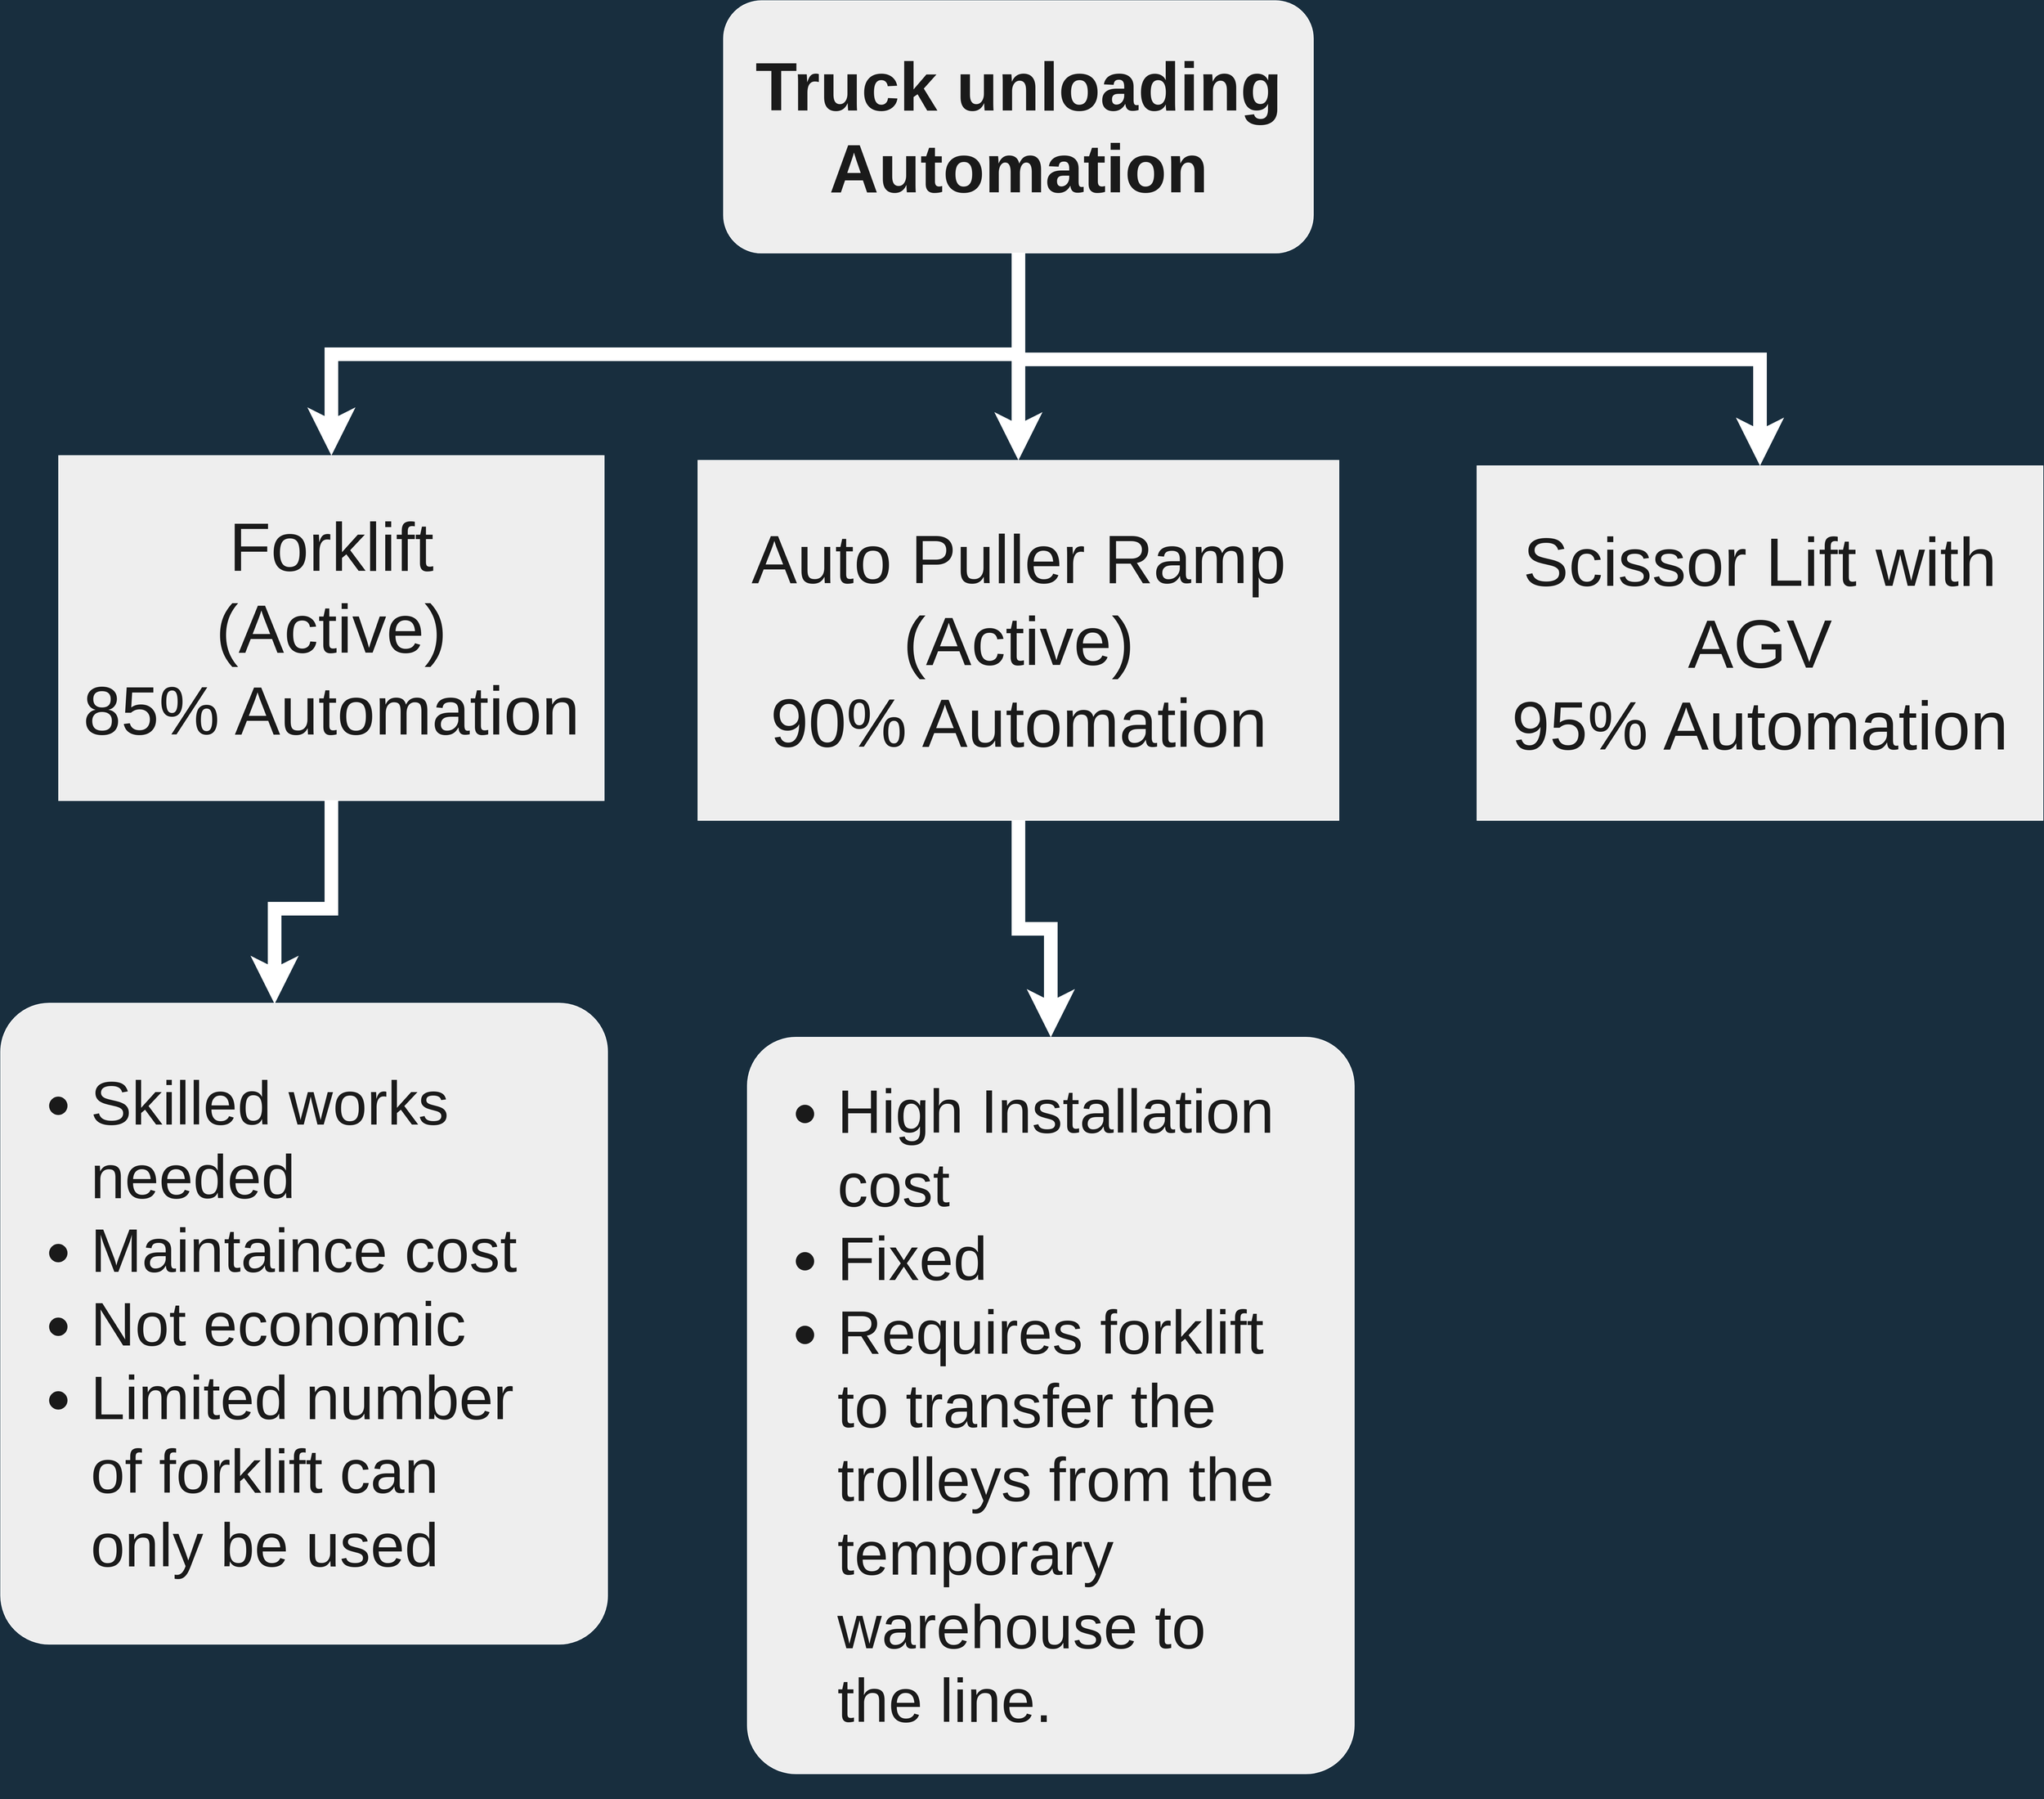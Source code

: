 <mxfile version="20.1.4" type="github">
  <diagram id="8219tJQhiwcL8MTEZduW" name="Page-1">
    <mxGraphModel dx="5213" dy="3147" grid="1" gridSize="10" guides="1" tooltips="1" connect="1" arrows="1" fold="1" page="1" pageScale="1" pageWidth="3300" pageHeight="2339" background="#182E3E" math="0" shadow="0">
      <root>
        <mxCell id="0" />
        <mxCell id="1" parent="0" />
        <mxCell id="VolwqzmVTqNwFb93vZqx-7" style="edgeStyle=orthogonalEdgeStyle;rounded=0;orthogonalLoop=1;jettySize=auto;html=1;exitX=0.5;exitY=1;exitDx=0;exitDy=0;entryX=0.5;entryY=0;entryDx=0;entryDy=0;fontSize=100;strokeWidth=20;labelBackgroundColor=#182E3E;strokeColor=#FFFFFF;fontColor=#FFFFFF;" edge="1" parent="1" source="VolwqzmVTqNwFb93vZqx-1" target="VolwqzmVTqNwFb93vZqx-3">
          <mxGeometry relative="1" as="geometry" />
        </mxCell>
        <mxCell id="VolwqzmVTqNwFb93vZqx-9" style="edgeStyle=orthogonalEdgeStyle;rounded=0;orthogonalLoop=1;jettySize=auto;html=1;exitX=0.5;exitY=1;exitDx=0;exitDy=0;entryX=0.5;entryY=0;entryDx=0;entryDy=0;fontSize=100;strokeWidth=20;labelBackgroundColor=#182E3E;strokeColor=#FFFFFF;fontColor=#FFFFFF;" edge="1" parent="1" source="VolwqzmVTqNwFb93vZqx-1" target="VolwqzmVTqNwFb93vZqx-4">
          <mxGeometry relative="1" as="geometry" />
        </mxCell>
        <mxCell id="VolwqzmVTqNwFb93vZqx-10" style="edgeStyle=orthogonalEdgeStyle;rounded=0;orthogonalLoop=1;jettySize=auto;html=1;exitX=0.5;exitY=1;exitDx=0;exitDy=0;entryX=0.5;entryY=0;entryDx=0;entryDy=0;fontSize=100;strokeWidth=20;labelBackgroundColor=#182E3E;strokeColor=#FFFFFF;fontColor=#FFFFFF;" edge="1" parent="1" source="VolwqzmVTqNwFb93vZqx-1" target="VolwqzmVTqNwFb93vZqx-5">
          <mxGeometry relative="1" as="geometry" />
        </mxCell>
        <mxCell id="VolwqzmVTqNwFb93vZqx-1" value="" style="rounded=1;whiteSpace=wrap;html=1;fillColor=#EEEEEE;strokeColor=#FFFFFF;fontColor=#1A1A1A;" vertex="1" parent="1">
          <mxGeometry x="1170" y="440" width="865" height="370" as="geometry" />
        </mxCell>
        <mxCell id="VolwqzmVTqNwFb93vZqx-2" value="&lt;font style=&quot;font-size: 100px;&quot;&gt;&lt;b&gt;Truck unloading Automation&lt;/b&gt;&lt;/font&gt;" style="text;html=1;strokeColor=none;fillColor=none;align=center;verticalAlign=middle;whiteSpace=wrap;rounded=0;fontColor=#1A1A1A;" vertex="1" parent="1">
          <mxGeometry x="1192.5" y="475" width="820" height="300" as="geometry" />
        </mxCell>
        <mxCell id="VolwqzmVTqNwFb93vZqx-18" style="edgeStyle=orthogonalEdgeStyle;rounded=0;orthogonalLoop=1;jettySize=auto;html=1;exitX=0.5;exitY=1;exitDx=0;exitDy=0;entryX=0.439;entryY=-0.021;entryDx=0;entryDy=0;entryPerimeter=0;fontSize=90;fontColor=#FFFFFF;strokeColor=#FFFFFF;strokeWidth=20;" edge="1" parent="1" source="VolwqzmVTqNwFb93vZqx-3" target="VolwqzmVTqNwFb93vZqx-16">
          <mxGeometry relative="1" as="geometry" />
        </mxCell>
        <mxCell id="VolwqzmVTqNwFb93vZqx-3" value="Forklift&lt;br&gt;(Active)&lt;br&gt;85% Automation" style="rounded=0;whiteSpace=wrap;html=1;fontSize=100;fillColor=#EEEEEE;strokeColor=#FFFFFF;fontColor=#1A1A1A;" vertex="1" parent="1">
          <mxGeometry x="195" y="1107" width="800" height="506" as="geometry" />
        </mxCell>
        <mxCell id="VolwqzmVTqNwFb93vZqx-23" style="edgeStyle=orthogonalEdgeStyle;rounded=0;orthogonalLoop=1;jettySize=auto;html=1;entryX=0.5;entryY=0;entryDx=0;entryDy=0;fontSize=90;fontColor=#FFFFFF;strokeColor=#FFFFFF;strokeWidth=20;" edge="1" parent="1" source="VolwqzmVTqNwFb93vZqx-4" target="VolwqzmVTqNwFb93vZqx-19">
          <mxGeometry relative="1" as="geometry" />
        </mxCell>
        <mxCell id="VolwqzmVTqNwFb93vZqx-4" value="Auto Puller Ramp&lt;br&gt;(Active)&lt;br&gt;90% Automation" style="rounded=0;whiteSpace=wrap;html=1;fontSize=100;fillColor=#EEEEEE;strokeColor=#FFFFFF;fontColor=#1A1A1A;" vertex="1" parent="1">
          <mxGeometry x="1132.5" y="1114" width="940" height="528" as="geometry" />
        </mxCell>
        <mxCell id="VolwqzmVTqNwFb93vZqx-5" value="Scissor Lift with AGV&lt;br&gt;95% Automation" style="rounded=0;whiteSpace=wrap;html=1;fontSize=100;fillColor=#EEEEEE;strokeColor=#FFFFFF;fontColor=#1A1A1A;" vertex="1" parent="1">
          <mxGeometry x="2275" y="1122" width="830" height="520" as="geometry" />
        </mxCell>
        <mxCell id="VolwqzmVTqNwFb93vZqx-14" value="" style="rounded=1;whiteSpace=wrap;html=1;fillColor=#EEEEEE;strokeColor=#FFFFFF;fontColor=#1A1A1A;arcSize=8;" vertex="1" parent="1">
          <mxGeometry x="110" y="1910" width="890" height="940" as="geometry" />
        </mxCell>
        <mxCell id="VolwqzmVTqNwFb93vZqx-16" value="&lt;div style=&quot;font-size: 90px;&quot;&gt;&lt;ul&gt;&lt;li&gt;Skilled works needed&lt;/li&gt;&lt;li style=&quot;&quot;&gt;Maintaince cost&amp;nbsp;&lt;/li&gt;&lt;li style=&quot;&quot;&gt;Not economic&amp;nbsp;&amp;nbsp;&lt;/li&gt;&lt;li style=&quot;&quot;&gt;Limited number of forklift can only be used&amp;nbsp;&lt;/li&gt;&lt;/ul&gt;&lt;/div&gt;" style="text;html=1;strokeColor=none;fillColor=none;align=left;verticalAlign=middle;whiteSpace=wrap;rounded=0;fontColor=#1A1A1A;" vertex="1" parent="1">
          <mxGeometry x="200" y="1930" width="710" height="900" as="geometry" />
        </mxCell>
        <mxCell id="VolwqzmVTqNwFb93vZqx-19" value="" style="rounded=1;whiteSpace=wrap;html=1;fillColor=#EEEEEE;strokeColor=#FFFFFF;fontColor=#1A1A1A;arcSize=8;" vertex="1" parent="1">
          <mxGeometry x="1205" y="1960" width="890" height="1080" as="geometry" />
        </mxCell>
        <mxCell id="VolwqzmVTqNwFb93vZqx-20" value="&lt;div style=&quot;font-size: 90px;&quot;&gt;&lt;ul&gt;&lt;li&gt;High Installation cost&amp;nbsp;&lt;/li&gt;&lt;li&gt;Fixed&lt;/li&gt;&lt;li&gt;Requires forklift to transfer the trolleys from the temporary warehouse to the line.&amp;nbsp;&lt;/li&gt;&lt;/ul&gt;&lt;/div&gt;" style="text;html=1;strokeColor=none;fillColor=none;align=left;verticalAlign=middle;whiteSpace=wrap;rounded=0;fontColor=#1A1A1A;" vertex="1" parent="1">
          <mxGeometry x="1295" y="2050" width="710" height="900" as="geometry" />
        </mxCell>
      </root>
    </mxGraphModel>
  </diagram>
</mxfile>
